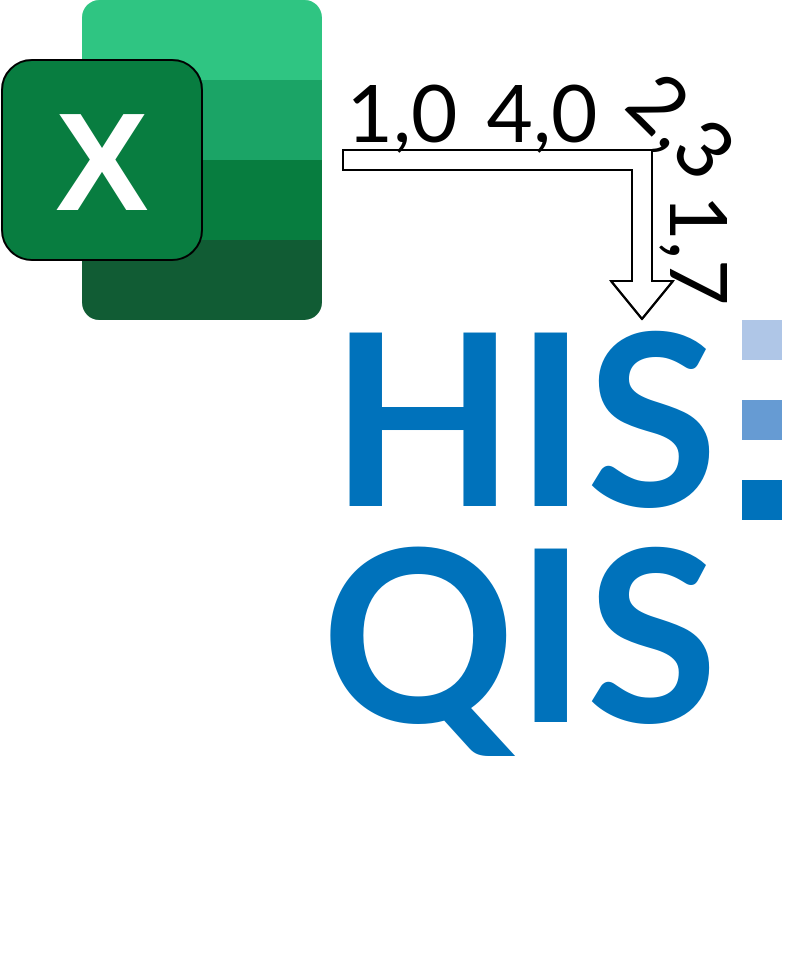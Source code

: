 <mxfile version="16.1.2" type="github">
  <diagram id="nZ_zUMPqft31DG4bWZLx" name="Page-1">
    <mxGraphModel dx="982" dy="650" grid="1" gridSize="10" guides="1" tooltips="1" connect="1" arrows="1" fold="1" page="1" pageScale="1" pageWidth="827" pageHeight="1169" math="0" shadow="0">
      <root>
        <mxCell id="0" />
        <mxCell id="1" parent="0" />
        <mxCell id="W7DrDDVvcnlCfZNVrkUa-17" value="" style="group" vertex="1" connectable="0" parent="1">
          <mxGeometry x="200" y="200" width="240" height="220" as="geometry" />
        </mxCell>
        <mxCell id="W7DrDDVvcnlCfZNVrkUa-14" value="&lt;p style=&quot;line-height: 0.9&quot;&gt;HIS&lt;br&gt;QIS&lt;/p&gt;" style="text;html=1;strokeColor=none;fillColor=none;align=right;verticalAlign=middle;whiteSpace=wrap;rounded=0;fontFamily=Lato;fontSize=120;fontColor=#0072BB;fontSource=https%3A%2F%2Ffonts.googleapis.com%2Fcss%3Ffamily%3DLato;fontStyle=1" vertex="1" parent="W7DrDDVvcnlCfZNVrkUa-17">
          <mxGeometry width="200" height="200" as="geometry" />
        </mxCell>
        <mxCell id="W7DrDDVvcnlCfZNVrkUa-6" value="" style="whiteSpace=wrap;html=1;aspect=fixed;fontFamily=Lato;fontSource=https%3A%2F%2Ffonts.googleapis.com%2Fcss%3Ffamily%3DLato;fontSize=120;fontColor=#0072BB;strokeColor=none;fillColor=#0072BB;" vertex="1" parent="W7DrDDVvcnlCfZNVrkUa-17">
          <mxGeometry x="210" y="80" width="20" height="20" as="geometry" />
        </mxCell>
        <mxCell id="W7DrDDVvcnlCfZNVrkUa-9" value="" style="whiteSpace=wrap;html=1;aspect=fixed;fontFamily=Lato;fontSource=https%3A%2F%2Ffonts.googleapis.com%2Fcss%3Ffamily%3DLato;fontSize=120;fontColor=#0072BB;strokeColor=none;fillColor=#AFC6E7;" vertex="1" parent="W7DrDDVvcnlCfZNVrkUa-17">
          <mxGeometry x="210" width="20" height="20" as="geometry" />
        </mxCell>
        <mxCell id="W7DrDDVvcnlCfZNVrkUa-10" value="" style="whiteSpace=wrap;html=1;aspect=fixed;fontFamily=Lato;fontSource=https%3A%2F%2Ffonts.googleapis.com%2Fcss%3Ffamily%3DLato;fontSize=120;fontColor=#0072BB;strokeColor=none;fillColor=#669BD3;" vertex="1" parent="W7DrDDVvcnlCfZNVrkUa-17">
          <mxGeometry x="210" y="40" width="20" height="20" as="geometry" />
        </mxCell>
        <mxCell id="W7DrDDVvcnlCfZNVrkUa-18" value="" style="shape=flexArrow;endArrow=classic;html=1;rounded=0;fontFamily=Lato;fontSource=https%3A%2F%2Ffonts.googleapis.com%2Fcss%3Ffamily%3DLato;fontSize=120;fontColor=#0072BB;" edge="1" parent="W7DrDDVvcnlCfZNVrkUa-17">
          <mxGeometry width="50" height="50" relative="1" as="geometry">
            <mxPoint x="10" y="-80" as="sourcePoint" />
            <mxPoint x="160" as="targetPoint" />
            <Array as="points">
              <mxPoint x="160" y="-80" />
            </Array>
          </mxGeometry>
        </mxCell>
        <mxCell id="W7DrDDVvcnlCfZNVrkUa-3" value="1,0" style="text;html=1;strokeColor=none;fillColor=none;align=center;verticalAlign=middle;whiteSpace=wrap;rounded=0;shadow=0;fontFamily=Lato;fontSource=https%3A%2F%2Ffonts.googleapis.com%2Fcss%3Ffamily%3DLato;fontSize=40;fontColor=#000000;" vertex="1" parent="W7DrDDVvcnlCfZNVrkUa-17">
          <mxGeometry x="10" y="-120" width="60" height="30" as="geometry" />
        </mxCell>
        <mxCell id="W7DrDDVvcnlCfZNVrkUa-20" value="4,0" style="text;html=1;strokeColor=none;fillColor=none;align=center;verticalAlign=middle;whiteSpace=wrap;rounded=0;shadow=0;fontFamily=Lato;fontSource=https%3A%2F%2Ffonts.googleapis.com%2Fcss%3Ffamily%3DLato;fontSize=40;fontColor=#000000;" vertex="1" parent="W7DrDDVvcnlCfZNVrkUa-17">
          <mxGeometry x="80" y="-120" width="60" height="30" as="geometry" />
        </mxCell>
        <mxCell id="W7DrDDVvcnlCfZNVrkUa-21" value="2,3" style="text;html=1;strokeColor=none;fillColor=none;align=left;verticalAlign=middle;whiteSpace=wrap;rounded=0;shadow=0;fontFamily=Lato;fontSource=https%3A%2F%2Ffonts.googleapis.com%2Fcss%3Ffamily%3DLato;fontSize=40;fontColor=#000000;rotation=45;" vertex="1" parent="W7DrDDVvcnlCfZNVrkUa-17">
          <mxGeometry x="150" y="-110" width="65" height="28" as="geometry" />
        </mxCell>
        <mxCell id="W7DrDDVvcnlCfZNVrkUa-22" value="1,7" style="text;html=1;strokeColor=none;fillColor=none;align=center;verticalAlign=middle;whiteSpace=wrap;rounded=0;shadow=0;fontFamily=Lato;fontSource=https%3A%2F%2Ffonts.googleapis.com%2Fcss%3Ffamily%3DLato;fontSize=40;fontColor=#000000;rotation=90;" vertex="1" parent="W7DrDDVvcnlCfZNVrkUa-17">
          <mxGeometry x="160" y="-50" width="60" height="30" as="geometry" />
        </mxCell>
        <mxCell id="W7DrDDVvcnlCfZNVrkUa-19" value="" style="group" vertex="1" connectable="0" parent="1">
          <mxGeometry x="40" y="40" width="160" height="160" as="geometry" />
        </mxCell>
        <mxCell id="W7DrDDVvcnlCfZNVrkUa-4" value="" style="rounded=0;whiteSpace=wrap;html=1;shadow=0;fontFamily=Lato;fontSource=https%3A%2F%2Ffonts.googleapis.com%2Fcss%3Ffamily%3DLato;fontSize=80;fontColor=#FFFFFF;fillColor=#1BA466;strokeColor=none;" vertex="1" parent="W7DrDDVvcnlCfZNVrkUa-19">
          <mxGeometry x="40" y="40" width="120" height="40" as="geometry" />
        </mxCell>
        <mxCell id="W7DrDDVvcnlCfZNVrkUa-5" value="" style="verticalLabelPosition=bottom;verticalAlign=top;html=1;shape=mxgraph.basic.three_corner_round_rect;dx=4.35;shadow=0;fontFamily=Lato;fontSource=https%3A%2F%2Ffonts.googleapis.com%2Fcss%3Ffamily%3DLato;fontSize=80;fontColor=#FFFFFF;fillColor=#2FC582;flipH=1;strokeColor=none;" vertex="1" parent="W7DrDDVvcnlCfZNVrkUa-19">
          <mxGeometry x="40" width="120" height="40" as="geometry" />
        </mxCell>
        <mxCell id="W7DrDDVvcnlCfZNVrkUa-11" value="" style="verticalLabelPosition=bottom;verticalAlign=top;html=1;shape=mxgraph.basic.three_corner_round_rect;dx=4.35;shadow=0;fontFamily=Lato;fontSource=https%3A%2F%2Ffonts.googleapis.com%2Fcss%3Ffamily%3DLato;fontSize=80;fontColor=#FFFFFF;fillColor=#115C34;flipH=1;flipV=1;strokeColor=none;" vertex="1" parent="W7DrDDVvcnlCfZNVrkUa-19">
          <mxGeometry x="40" y="120" width="120" height="40" as="geometry" />
        </mxCell>
        <mxCell id="W7DrDDVvcnlCfZNVrkUa-12" value="" style="rounded=0;whiteSpace=wrap;html=1;shadow=0;fontFamily=Lato;fontSource=https%3A%2F%2Ffonts.googleapis.com%2Fcss%3Ffamily%3DLato;fontSize=80;fontColor=#FFFFFF;fillColor=#077D3F;strokeColor=none;" vertex="1" parent="W7DrDDVvcnlCfZNVrkUa-19">
          <mxGeometry x="40" y="80" width="120" height="40" as="geometry" />
        </mxCell>
        <mxCell id="W7DrDDVvcnlCfZNVrkUa-13" value="&lt;font color=&quot;#ffffff&quot; style=&quot;font-size: 70px&quot;&gt;X&lt;/font&gt;" style="rounded=1;whiteSpace=wrap;html=1;fillColor=#087D40;fontStyle=1;fontFamily=Helvetica;" vertex="1" parent="W7DrDDVvcnlCfZNVrkUa-19">
          <mxGeometry y="30" width="100" height="100" as="geometry" />
        </mxCell>
      </root>
    </mxGraphModel>
  </diagram>
</mxfile>
